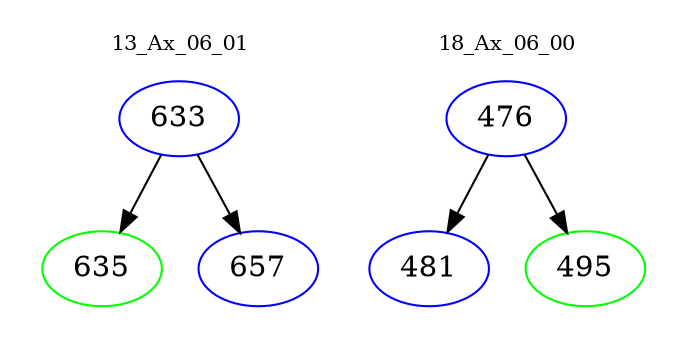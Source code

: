 digraph{
subgraph cluster_0 {
color = white
label = "13_Ax_06_01";
fontsize=10;
T0_633 [label="633", color="blue"]
T0_633 -> T0_635 [color="black"]
T0_635 [label="635", color="green"]
T0_633 -> T0_657 [color="black"]
T0_657 [label="657", color="blue"]
}
subgraph cluster_1 {
color = white
label = "18_Ax_06_00";
fontsize=10;
T1_476 [label="476", color="blue"]
T1_476 -> T1_481 [color="black"]
T1_481 [label="481", color="blue"]
T1_476 -> T1_495 [color="black"]
T1_495 [label="495", color="green"]
}
}
